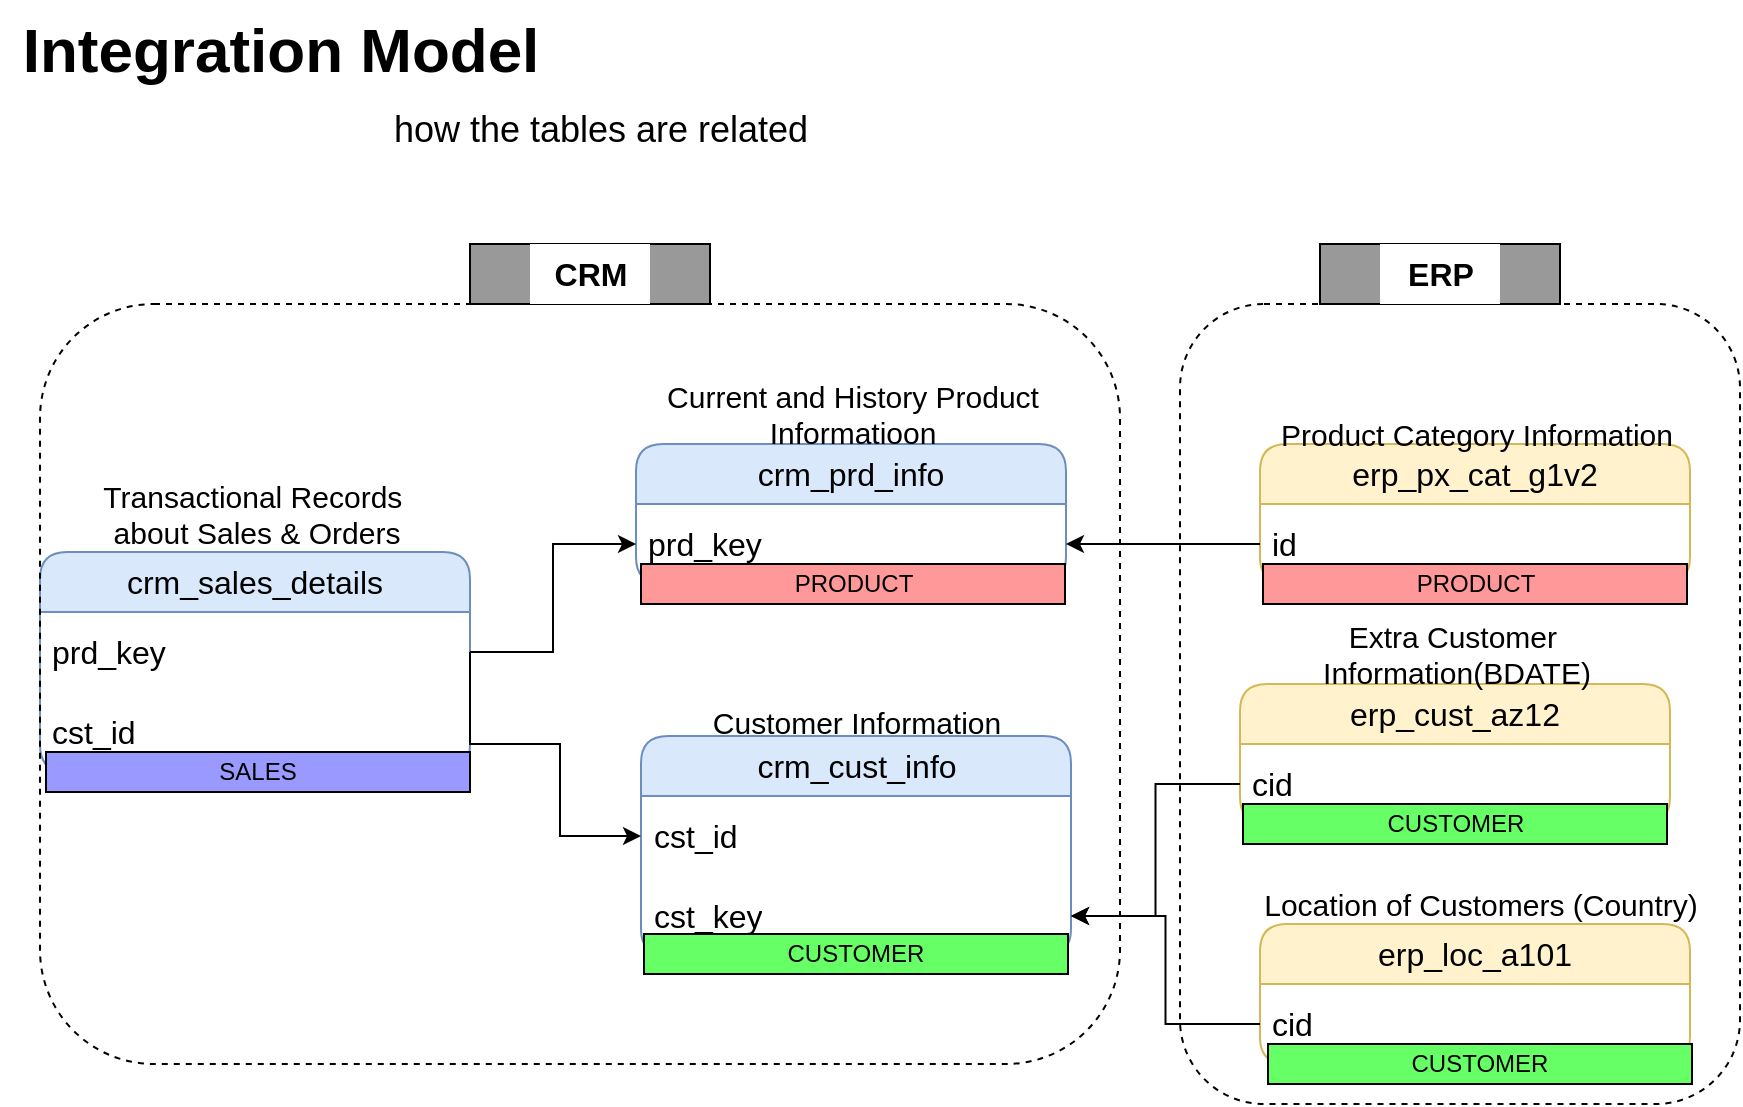 <mxfile version="27.0.9">
  <diagram name="Page-1" id="iJcyXBtNYZHe1l9KSTGc">
    <mxGraphModel dx="856" dy="521" grid="1" gridSize="10" guides="1" tooltips="1" connect="1" arrows="1" fold="1" page="1" pageScale="1" pageWidth="850" pageHeight="1100" math="0" shadow="0">
      <root>
        <mxCell id="0" />
        <mxCell id="1" parent="0" />
        <mxCell id="F2EsAKx9VfEfk_vHaqzP-1" value="&lt;font style=&quot;font-size: 31px;&quot;&gt;&lt;b style=&quot;&quot;&gt;Integration Model&lt;/b&gt;&lt;/font&gt;" style="text;html=1;align=center;verticalAlign=middle;resizable=0;points=[];autosize=1;strokeColor=none;fillColor=none;" parent="1" vertex="1">
          <mxGeometry y="28" width="280" height="50" as="geometry" />
        </mxCell>
        <mxCell id="F2EsAKx9VfEfk_vHaqzP-2" value="&lt;font style=&quot;font-size: 18px;&quot;&gt;how the tables are related&lt;/font&gt;" style="text;html=1;align=center;verticalAlign=middle;resizable=0;points=[];autosize=1;strokeColor=none;fillColor=none;" parent="1" vertex="1">
          <mxGeometry x="185" y="73" width="230" height="40" as="geometry" />
        </mxCell>
        <mxCell id="F2EsAKx9VfEfk_vHaqzP-46" value="crm_cust_info" style="swimlane;fontStyle=0;childLayout=stackLayout;horizontal=1;startSize=30;horizontalStack=0;resizeParent=1;resizeParentMax=0;resizeLast=0;collapsible=1;marginBottom=0;whiteSpace=wrap;html=1;rounded=1;fillColor=#dae8fc;strokeColor=#6c8ebf;fontSize=16;" parent="1" vertex="1">
          <mxGeometry x="320.5" y="396" width="215" height="110" as="geometry" />
        </mxCell>
        <mxCell id="F2EsAKx9VfEfk_vHaqzP-47" value="cst_id" style="text;strokeColor=none;fillColor=none;align=left;verticalAlign=middle;spacingLeft=4;spacingRight=4;overflow=hidden;points=[[0,0.5],[1,0.5]];portConstraint=eastwest;rotatable=0;whiteSpace=wrap;html=1;fontSize=16;" parent="F2EsAKx9VfEfk_vHaqzP-46" vertex="1">
          <mxGeometry y="30" width="215" height="40" as="geometry" />
        </mxCell>
        <mxCell id="F2EsAKx9VfEfk_vHaqzP-67" value="cst_key" style="text;strokeColor=none;fillColor=none;align=left;verticalAlign=middle;spacingLeft=4;spacingRight=4;overflow=hidden;points=[[0,0.5],[1,0.5]];portConstraint=eastwest;rotatable=0;whiteSpace=wrap;html=1;fontSize=16;" parent="F2EsAKx9VfEfk_vHaqzP-46" vertex="1">
          <mxGeometry y="70" width="215" height="40" as="geometry" />
        </mxCell>
        <mxCell id="F2EsAKx9VfEfk_vHaqzP-51" value="&lt;font style=&quot;font-size: 15px;&quot;&gt;Customer Information&lt;/font&gt;" style="text;html=1;align=center;verticalAlign=middle;resizable=0;points=[];autosize=1;strokeColor=none;fillColor=none;" parent="1" vertex="1">
          <mxGeometry x="343" y="374" width="170" height="30" as="geometry" />
        </mxCell>
        <mxCell id="F2EsAKx9VfEfk_vHaqzP-53" value="crm_prd_info" style="swimlane;fontStyle=0;childLayout=stackLayout;horizontal=1;startSize=30;horizontalStack=0;resizeParent=1;resizeParentMax=0;resizeLast=0;collapsible=1;marginBottom=0;whiteSpace=wrap;html=1;rounded=1;fillColor=#dae8fc;strokeColor=#6c8ebf;fontSize=16;" parent="1" vertex="1">
          <mxGeometry x="318" y="250" width="215" height="70" as="geometry" />
        </mxCell>
        <mxCell id="F2EsAKx9VfEfk_vHaqzP-54" value="prd_key" style="text;strokeColor=none;fillColor=none;align=left;verticalAlign=middle;spacingLeft=4;spacingRight=4;overflow=hidden;points=[[0,0.5],[1,0.5]];portConstraint=eastwest;rotatable=0;whiteSpace=wrap;html=1;fontSize=16;" parent="F2EsAKx9VfEfk_vHaqzP-53" vertex="1">
          <mxGeometry y="30" width="215" height="40" as="geometry" />
        </mxCell>
        <mxCell id="F2EsAKx9VfEfk_vHaqzP-55" value="&lt;span style=&quot;font-size: 15px;&quot;&gt;Current and History Product&lt;/span&gt;&lt;div&gt;&lt;span style=&quot;font-size: 15px;&quot;&gt;Informatioon&lt;/span&gt;&lt;/div&gt;" style="text;html=1;align=center;verticalAlign=middle;resizable=0;points=[];autosize=1;strokeColor=none;fillColor=none;" parent="1" vertex="1">
          <mxGeometry x="320.5" y="210" width="210" height="50" as="geometry" />
        </mxCell>
        <mxCell id="F2EsAKx9VfEfk_vHaqzP-56" value="crm_sales_details" style="swimlane;fontStyle=0;childLayout=stackLayout;horizontal=1;startSize=30;horizontalStack=0;resizeParent=1;resizeParentMax=0;resizeLast=0;collapsible=1;marginBottom=0;whiteSpace=wrap;html=1;rounded=1;fillColor=#dae8fc;strokeColor=#6c8ebf;fontSize=16;" parent="1" vertex="1">
          <mxGeometry x="20" y="304" width="215" height="110" as="geometry" />
        </mxCell>
        <mxCell id="F2EsAKx9VfEfk_vHaqzP-57" value="prd_key" style="text;strokeColor=none;fillColor=none;align=left;verticalAlign=middle;spacingLeft=4;spacingRight=4;overflow=hidden;points=[[0,0.5],[1,0.5]];portConstraint=eastwest;rotatable=0;whiteSpace=wrap;html=1;fontSize=16;" parent="F2EsAKx9VfEfk_vHaqzP-56" vertex="1">
          <mxGeometry y="30" width="215" height="40" as="geometry" />
        </mxCell>
        <mxCell id="F2EsAKx9VfEfk_vHaqzP-59" value="cst_id" style="text;strokeColor=none;fillColor=none;align=left;verticalAlign=middle;spacingLeft=4;spacingRight=4;overflow=hidden;points=[[0,0.5],[1,0.5]];portConstraint=eastwest;rotatable=0;whiteSpace=wrap;html=1;fontSize=16;" parent="F2EsAKx9VfEfk_vHaqzP-56" vertex="1">
          <mxGeometry y="70" width="215" height="40" as="geometry" />
        </mxCell>
        <mxCell id="F2EsAKx9VfEfk_vHaqzP-58" value="&lt;span style=&quot;font-size: 15px;&quot;&gt;Transactional Records&amp;nbsp;&lt;/span&gt;&lt;div&gt;&lt;span style=&quot;font-size: 15px;&quot;&gt;about Sales &amp;amp; Orders&lt;/span&gt;&lt;/div&gt;" style="text;html=1;align=center;verticalAlign=middle;resizable=0;points=[];autosize=1;strokeColor=none;fillColor=none;" parent="1" vertex="1">
          <mxGeometry x="37.5" y="260" width="180" height="50" as="geometry" />
        </mxCell>
        <mxCell id="F2EsAKx9VfEfk_vHaqzP-61" style="edgeStyle=orthogonalEdgeStyle;rounded=0;orthogonalLoop=1;jettySize=auto;html=1;exitX=1;exitY=0.5;exitDx=0;exitDy=0;entryX=0;entryY=0.5;entryDx=0;entryDy=0;" parent="1" source="F2EsAKx9VfEfk_vHaqzP-57" target="F2EsAKx9VfEfk_vHaqzP-47" edge="1">
          <mxGeometry relative="1" as="geometry">
            <Array as="points">
              <mxPoint x="235" y="400" />
              <mxPoint x="280" y="400" />
              <mxPoint x="280" y="446" />
            </Array>
          </mxGeometry>
        </mxCell>
        <mxCell id="F2EsAKx9VfEfk_vHaqzP-62" style="edgeStyle=orthogonalEdgeStyle;rounded=0;orthogonalLoop=1;jettySize=auto;html=1;exitX=1;exitY=0.5;exitDx=0;exitDy=0;entryX=0;entryY=0.5;entryDx=0;entryDy=0;" parent="1" source="F2EsAKx9VfEfk_vHaqzP-57" target="F2EsAKx9VfEfk_vHaqzP-54" edge="1">
          <mxGeometry relative="1" as="geometry" />
        </mxCell>
        <mxCell id="F2EsAKx9VfEfk_vHaqzP-64" value="erp_cust_az12" style="swimlane;fontStyle=0;childLayout=stackLayout;horizontal=1;startSize=30;horizontalStack=0;resizeParent=1;resizeParentMax=0;resizeLast=0;collapsible=1;marginBottom=0;whiteSpace=wrap;html=1;rounded=1;fillColor=#fff2cc;strokeColor=#d6b656;fontSize=16;" parent="1" vertex="1">
          <mxGeometry x="620" y="370" width="215" height="70" as="geometry" />
        </mxCell>
        <mxCell id="F2EsAKx9VfEfk_vHaqzP-65" value="cid" style="text;strokeColor=none;fillColor=none;align=left;verticalAlign=middle;spacingLeft=4;spacingRight=4;overflow=hidden;points=[[0,0.5],[1,0.5]];portConstraint=eastwest;rotatable=0;whiteSpace=wrap;html=1;fontSize=16;" parent="F2EsAKx9VfEfk_vHaqzP-64" vertex="1">
          <mxGeometry y="30" width="215" height="40" as="geometry" />
        </mxCell>
        <mxCell id="F2EsAKx9VfEfk_vHaqzP-66" value="&lt;span style=&quot;font-size: 15px;&quot;&gt;Extra Customer&amp;nbsp;&lt;/span&gt;&lt;div&gt;&lt;span style=&quot;font-size: 15px;&quot;&gt;Information(BDATE)&lt;/span&gt;&lt;/div&gt;" style="text;html=1;align=center;verticalAlign=middle;resizable=0;points=[];autosize=1;strokeColor=none;fillColor=none;" parent="1" vertex="1">
          <mxGeometry x="647.5" y="330" width="160" height="50" as="geometry" />
        </mxCell>
        <mxCell id="F2EsAKx9VfEfk_vHaqzP-69" style="edgeStyle=orthogonalEdgeStyle;rounded=0;orthogonalLoop=1;jettySize=auto;html=1;exitX=0;exitY=0.5;exitDx=0;exitDy=0;entryX=1;entryY=0.5;entryDx=0;entryDy=0;" parent="1" source="F2EsAKx9VfEfk_vHaqzP-65" target="F2EsAKx9VfEfk_vHaqzP-67" edge="1">
          <mxGeometry relative="1" as="geometry" />
        </mxCell>
        <mxCell id="F2EsAKx9VfEfk_vHaqzP-70" value="erp_loc_a101" style="swimlane;fontStyle=0;childLayout=stackLayout;horizontal=1;startSize=30;horizontalStack=0;resizeParent=1;resizeParentMax=0;resizeLast=0;collapsible=1;marginBottom=0;whiteSpace=wrap;html=1;rounded=1;fillColor=#fff2cc;strokeColor=#d6b656;fontSize=16;" parent="1" vertex="1">
          <mxGeometry x="630" y="490" width="215" height="70" as="geometry" />
        </mxCell>
        <mxCell id="F2EsAKx9VfEfk_vHaqzP-71" value="cid" style="text;strokeColor=none;fillColor=none;align=left;verticalAlign=middle;spacingLeft=4;spacingRight=4;overflow=hidden;points=[[0,0.5],[1,0.5]];portConstraint=eastwest;rotatable=0;whiteSpace=wrap;html=1;fontSize=16;" parent="F2EsAKx9VfEfk_vHaqzP-70" vertex="1">
          <mxGeometry y="30" width="215" height="40" as="geometry" />
        </mxCell>
        <mxCell id="F2EsAKx9VfEfk_vHaqzP-72" value="&lt;span style=&quot;font-size: 15px;&quot;&gt;Location of Customers (Country)&lt;/span&gt;" style="text;html=1;align=center;verticalAlign=middle;resizable=0;points=[];autosize=1;strokeColor=none;fillColor=none;" parent="1" vertex="1">
          <mxGeometry x="620" y="465" width="240" height="30" as="geometry" />
        </mxCell>
        <mxCell id="F2EsAKx9VfEfk_vHaqzP-73" style="edgeStyle=orthogonalEdgeStyle;rounded=0;orthogonalLoop=1;jettySize=auto;html=1;exitX=0;exitY=0.5;exitDx=0;exitDy=0;entryX=1;entryY=0.5;entryDx=0;entryDy=0;" parent="1" source="F2EsAKx9VfEfk_vHaqzP-71" target="F2EsAKx9VfEfk_vHaqzP-67" edge="1">
          <mxGeometry relative="1" as="geometry" />
        </mxCell>
        <mxCell id="F2EsAKx9VfEfk_vHaqzP-74" value="erp_px_cat_g1v2" style="swimlane;fontStyle=0;childLayout=stackLayout;horizontal=1;startSize=30;horizontalStack=0;resizeParent=1;resizeParentMax=0;resizeLast=0;collapsible=1;marginBottom=0;whiteSpace=wrap;html=1;rounded=1;fillColor=#fff2cc;strokeColor=#d6b656;fontSize=16;" parent="1" vertex="1">
          <mxGeometry x="630" y="250" width="215" height="70" as="geometry" />
        </mxCell>
        <mxCell id="F2EsAKx9VfEfk_vHaqzP-75" value="id" style="text;strokeColor=none;fillColor=none;align=left;verticalAlign=middle;spacingLeft=4;spacingRight=4;overflow=hidden;points=[[0,0.5],[1,0.5]];portConstraint=eastwest;rotatable=0;whiteSpace=wrap;html=1;fontSize=16;" parent="F2EsAKx9VfEfk_vHaqzP-74" vertex="1">
          <mxGeometry y="30" width="215" height="40" as="geometry" />
        </mxCell>
        <mxCell id="F2EsAKx9VfEfk_vHaqzP-76" value="&lt;span style=&quot;font-size: 15px;&quot;&gt;Product Category Information&lt;/span&gt;" style="text;html=1;align=center;verticalAlign=middle;resizable=0;points=[];autosize=1;strokeColor=none;fillColor=none;" parent="1" vertex="1">
          <mxGeometry x="627.5" y="230" width="220" height="30" as="geometry" />
        </mxCell>
        <mxCell id="F2EsAKx9VfEfk_vHaqzP-80" style="edgeStyle=orthogonalEdgeStyle;rounded=0;orthogonalLoop=1;jettySize=auto;html=1;exitX=0;exitY=0.5;exitDx=0;exitDy=0;" parent="1" source="F2EsAKx9VfEfk_vHaqzP-75" target="F2EsAKx9VfEfk_vHaqzP-54" edge="1">
          <mxGeometry relative="1" as="geometry" />
        </mxCell>
        <mxCell id="F2EsAKx9VfEfk_vHaqzP-81" value="" style="rounded=1;whiteSpace=wrap;html=1;fillColor=none;dashed=1;" parent="1" vertex="1">
          <mxGeometry x="20" y="180" width="540" height="380" as="geometry" />
        </mxCell>
        <mxCell id="F2EsAKx9VfEfk_vHaqzP-82" value="" style="rounded=0;whiteSpace=wrap;html=1;fillColor=#999999;" parent="1" vertex="1">
          <mxGeometry x="235" y="150" width="120" height="30" as="geometry" />
        </mxCell>
        <mxCell id="F2EsAKx9VfEfk_vHaqzP-83" value="&lt;font style=&quot;font-size: 16px;&quot;&gt;&lt;b&gt;CRM&lt;/b&gt;&lt;/font&gt;" style="text;html=1;align=center;verticalAlign=middle;resizable=0;points=[];autosize=1;strokeColor=none;fillColor=default;" parent="1" vertex="1">
          <mxGeometry x="265" y="150" width="60" height="30" as="geometry" />
        </mxCell>
        <mxCell id="F2EsAKx9VfEfk_vHaqzP-84" value="" style="rounded=1;whiteSpace=wrap;html=1;fillColor=none;dashed=1;" parent="1" vertex="1">
          <mxGeometry x="590" y="180" width="280" height="400" as="geometry" />
        </mxCell>
        <mxCell id="F2EsAKx9VfEfk_vHaqzP-85" value="" style="rounded=0;whiteSpace=wrap;html=1;fillColor=#999999;" parent="1" vertex="1">
          <mxGeometry x="660" y="150" width="120" height="30" as="geometry" />
        </mxCell>
        <mxCell id="F2EsAKx9VfEfk_vHaqzP-86" value="&lt;span style=&quot;font-size: 16px;&quot;&gt;&lt;b&gt;ERP&lt;/b&gt;&lt;/span&gt;" style="text;html=1;align=center;verticalAlign=middle;resizable=0;points=[];autosize=1;strokeColor=none;fillColor=default;" parent="1" vertex="1">
          <mxGeometry x="690" y="150" width="60" height="30" as="geometry" />
        </mxCell>
        <mxCell id="I5uIQci_89wwXOW9FdJi-2" value="PRODUCT" style="rounded=0;whiteSpace=wrap;html=1;fillColor=#FF9999;" vertex="1" parent="1">
          <mxGeometry x="320.5" y="310" width="212" height="20" as="geometry" />
        </mxCell>
        <mxCell id="I5uIQci_89wwXOW9FdJi-3" value="PRODUCT" style="rounded=0;whiteSpace=wrap;html=1;fillColor=#FF9999;" vertex="1" parent="1">
          <mxGeometry x="631.5" y="310" width="212" height="20" as="geometry" />
        </mxCell>
        <mxCell id="I5uIQci_89wwXOW9FdJi-4" value="CUSTOMER" style="rounded=0;whiteSpace=wrap;html=1;fillColor=#66FF66;" vertex="1" parent="1">
          <mxGeometry x="322" y="495" width="212" height="20" as="geometry" />
        </mxCell>
        <mxCell id="I5uIQci_89wwXOW9FdJi-5" value="CUSTOMER" style="rounded=0;whiteSpace=wrap;html=1;fillColor=#66FF66;" vertex="1" parent="1">
          <mxGeometry x="621.5" y="430" width="212" height="20" as="geometry" />
        </mxCell>
        <mxCell id="I5uIQci_89wwXOW9FdJi-6" value="CUSTOMER" style="rounded=0;whiteSpace=wrap;html=1;fillColor=#66FF66;" vertex="1" parent="1">
          <mxGeometry x="634" y="550" width="212" height="20" as="geometry" />
        </mxCell>
        <mxCell id="I5uIQci_89wwXOW9FdJi-7" value="SALES" style="rounded=0;whiteSpace=wrap;html=1;fillColor=#9999FF;" vertex="1" parent="1">
          <mxGeometry x="23" y="404" width="212" height="20" as="geometry" />
        </mxCell>
      </root>
    </mxGraphModel>
  </diagram>
</mxfile>
